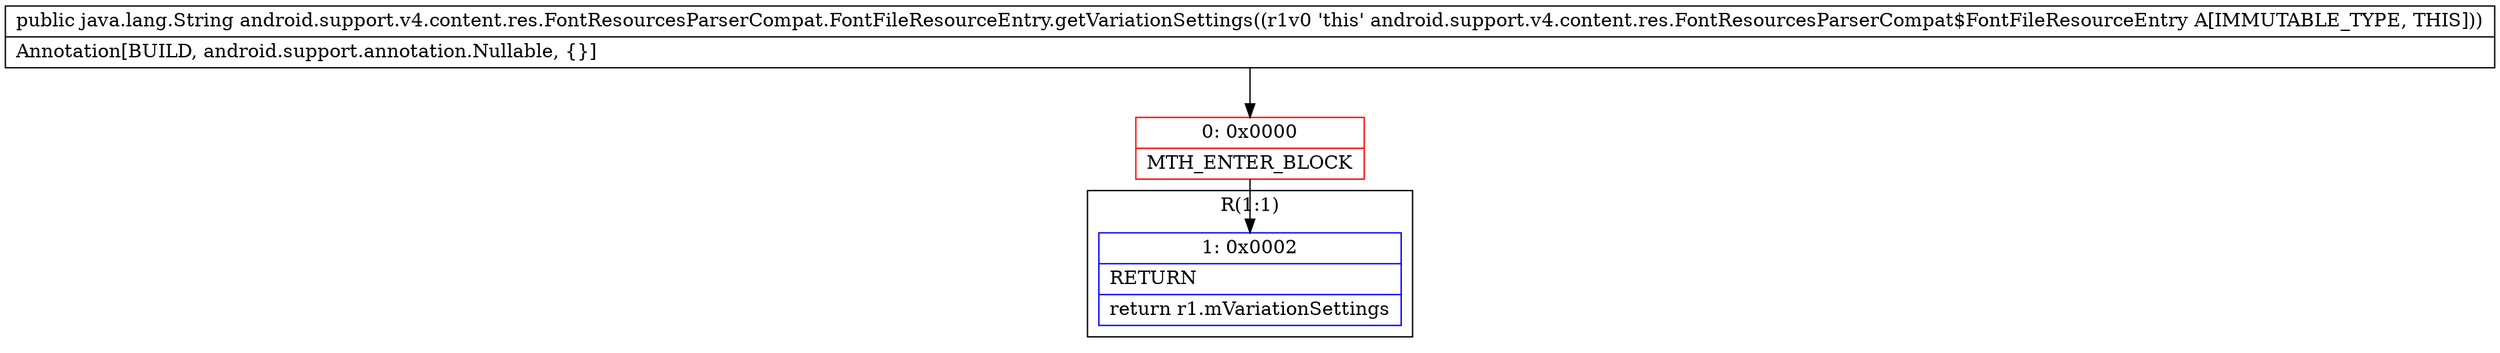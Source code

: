 digraph "CFG forandroid.support.v4.content.res.FontResourcesParserCompat.FontFileResourceEntry.getVariationSettings()Ljava\/lang\/String;" {
subgraph cluster_Region_217886115 {
label = "R(1:1)";
node [shape=record,color=blue];
Node_1 [shape=record,label="{1\:\ 0x0002|RETURN\l|return r1.mVariationSettings\l}"];
}
Node_0 [shape=record,color=red,label="{0\:\ 0x0000|MTH_ENTER_BLOCK\l}"];
MethodNode[shape=record,label="{public java.lang.String android.support.v4.content.res.FontResourcesParserCompat.FontFileResourceEntry.getVariationSettings((r1v0 'this' android.support.v4.content.res.FontResourcesParserCompat$FontFileResourceEntry A[IMMUTABLE_TYPE, THIS]))  | Annotation[BUILD, android.support.annotation.Nullable, \{\}]\l}"];
MethodNode -> Node_0;
Node_0 -> Node_1;
}

